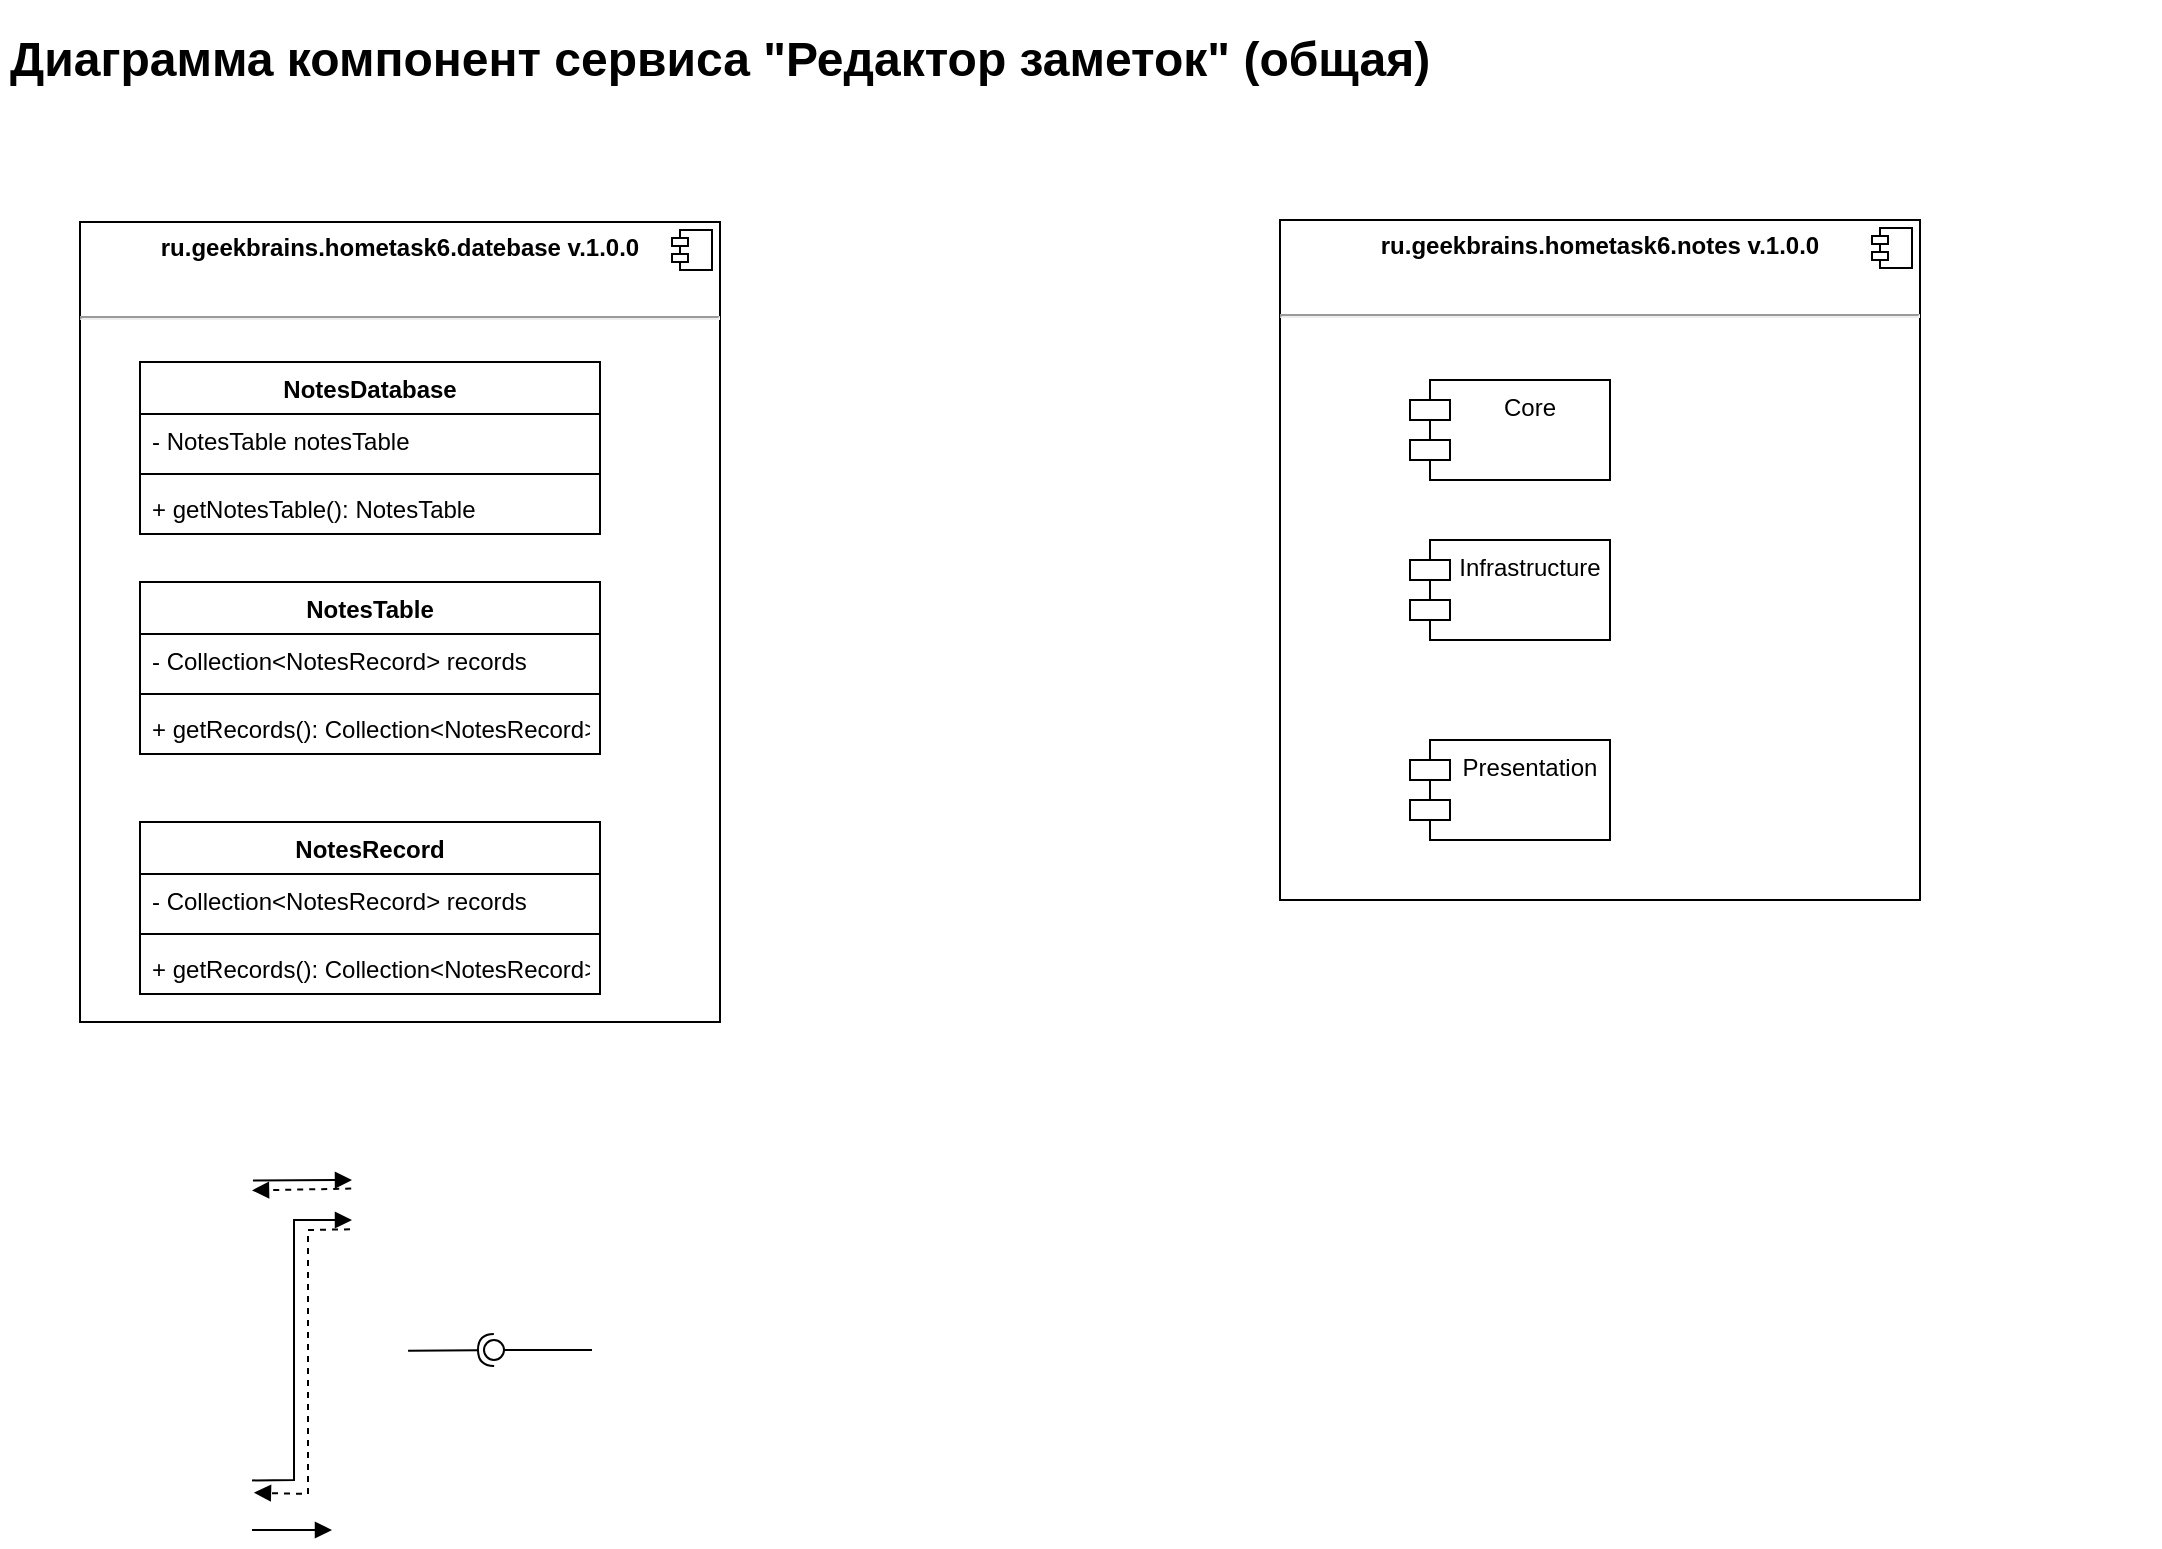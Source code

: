 <mxfile version="20.8.16" type="device"><diagram id="C5RBs43oDa-KdzZeNtuy" name="Page-1"><mxGraphModel dx="1209" dy="700" grid="1" gridSize="10" guides="1" tooltips="1" connect="1" arrows="1" fold="1" page="1" pageScale="1" pageWidth="1169" pageHeight="827" math="0" shadow="0"><root><mxCell id="WIyWlLk6GJQsqaUBKTNV-0"/><mxCell id="WIyWlLk6GJQsqaUBKTNV-1" parent="WIyWlLk6GJQsqaUBKTNV-0"/><mxCell id="xVFQKaqjHIsM4C6yXQPp-0" value="&lt;h1&gt;Диаграмма компонент сервиса &quot;Редактор заметок&quot; (общая)&lt;/h1&gt;&lt;p&gt;&lt;br&gt;&lt;/p&gt;" style="text;html=1;strokeColor=none;fillColor=none;spacing=5;spacingTop=-20;whiteSpace=wrap;overflow=hidden;rounded=0;" parent="WIyWlLk6GJQsqaUBKTNV-1" vertex="1"><mxGeometry x="80" y="20" width="1080" height="40" as="geometry"/></mxCell><mxCell id="je2_0GXt2ZJYwXTMXjQ--17" value="" style="html=1;verticalAlign=bottom;endArrow=block;rounded=0;entryX=0;entryY=0;entryDx=0;entryDy=35;entryPerimeter=0;exitX=1;exitY=0.7;exitDx=0;exitDy=0;exitPerimeter=0;" parent="WIyWlLk6GJQsqaUBKTNV-1" edge="1"><mxGeometry width="80" relative="1" as="geometry"><mxPoint x="206" y="775" as="sourcePoint"/><mxPoint x="246" y="775" as="targetPoint"/></mxGeometry></mxCell><mxCell id="je2_0GXt2ZJYwXTMXjQ--19" value="" style="html=1;verticalAlign=bottom;endArrow=block;rounded=0;entryX=0;entryY=0;entryDx=0;entryDy=15;exitX=1.004;exitY=0.304;exitDx=0;exitDy=0;entryPerimeter=0;exitPerimeter=0;" parent="WIyWlLk6GJQsqaUBKTNV-1" edge="1"><mxGeometry width="80" relative="1" as="geometry"><mxPoint x="206.48" y="600.2" as="sourcePoint"/><mxPoint x="256" y="600" as="targetPoint"/></mxGeometry></mxCell><mxCell id="je2_0GXt2ZJYwXTMXjQ--35" value="" style="html=1;verticalAlign=bottom;endArrow=block;rounded=0;entryX=0;entryY=0;entryDx=0;entryDy=35;exitX=1.004;exitY=0.304;exitDx=0;exitDy=0;entryPerimeter=0;exitPerimeter=0;" parent="WIyWlLk6GJQsqaUBKTNV-1" edge="1"><mxGeometry width="80" relative="1" as="geometry"><mxPoint x="206" y="750.2" as="sourcePoint"/><mxPoint x="256" y="620" as="targetPoint"/><Array as="points"><mxPoint x="227" y="750"/><mxPoint x="227" y="620"/></Array></mxGeometry></mxCell><mxCell id="je2_0GXt2ZJYwXTMXjQ--36" value="" style="html=1;verticalAlign=bottom;endArrow=block;rounded=0;entryX=1.008;entryY=0.327;entryDx=0;entryDy=0;exitX=-0.01;exitY=0.793;exitDx=0;exitDy=0;entryPerimeter=0;exitPerimeter=0;dashed=1;" parent="WIyWlLk6GJQsqaUBKTNV-1" edge="1"><mxGeometry width="80" relative="1" as="geometry"><mxPoint x="255" y="624.65" as="sourcePoint"/><mxPoint x="206.96" y="756.35" as="targetPoint"/><Array as="points"><mxPoint x="234" y="625"/><mxPoint x="234" y="757"/></Array></mxGeometry></mxCell><mxCell id="je2_0GXt2ZJYwXTMXjQ--37" value="" style="html=1;verticalAlign=bottom;endArrow=block;rounded=0;entryX=1;entryY=0.404;entryDx=0;entryDy=0;exitX=-0.004;exitY=0.386;exitDx=0;exitDy=0;entryPerimeter=0;exitPerimeter=0;dashed=1;" parent="WIyWlLk6GJQsqaUBKTNV-1" edge="1"><mxGeometry width="80" relative="1" as="geometry"><mxPoint x="255.6" y="604.3" as="sourcePoint"/><mxPoint x="206" y="605.2" as="targetPoint"/><Array as="points"/></mxGeometry></mxCell><mxCell id="cwYXmS-4HAz_8K6h-zk6-0" value="&lt;p style=&quot;margin:0px;margin-top:6px;text-align:center;&quot;&gt;&lt;b&gt;ru.geekbrains.hometask6.datebase v.1.0.0&lt;/b&gt;&lt;/p&gt;&lt;p style=&quot;margin:0px;margin-top:6px;text-align:center;&quot;&gt;&lt;b&gt;&lt;br&gt;&lt;/b&gt;&lt;/p&gt;&lt;hr&gt;&lt;p style=&quot;margin:0px;margin-left:8px;&quot;&gt;&lt;br&gt;&lt;/p&gt;" style="align=left;overflow=fill;html=1;dropTarget=0;" vertex="1" parent="WIyWlLk6GJQsqaUBKTNV-1"><mxGeometry x="120" y="121" width="320" height="400" as="geometry"/></mxCell><mxCell id="cwYXmS-4HAz_8K6h-zk6-1" value="" style="shape=component;jettyWidth=8;jettyHeight=4;" vertex="1" parent="cwYXmS-4HAz_8K6h-zk6-0"><mxGeometry x="1" width="20" height="20" relative="1" as="geometry"><mxPoint x="-24" y="4" as="offset"/></mxGeometry></mxCell><mxCell id="cwYXmS-4HAz_8K6h-zk6-2" value="&lt;p style=&quot;margin:0px;margin-top:6px;text-align:center;&quot;&gt;&lt;b&gt;ru.geekbrains.hometask6.notes v.1.0.0&lt;/b&gt;&lt;/p&gt;&lt;p style=&quot;margin:0px;margin-top:6px;text-align:center;&quot;&gt;&lt;b&gt;&lt;br&gt;&lt;/b&gt;&lt;/p&gt;&lt;hr&gt;&lt;p style=&quot;margin:0px;margin-left:8px;&quot;&gt;&lt;br&gt;&lt;/p&gt;" style="align=left;overflow=fill;html=1;dropTarget=0;" vertex="1" parent="WIyWlLk6GJQsqaUBKTNV-1"><mxGeometry x="720" y="120" width="320" height="340" as="geometry"/></mxCell><mxCell id="cwYXmS-4HAz_8K6h-zk6-3" value="" style="shape=component;jettyWidth=8;jettyHeight=4;" vertex="1" parent="cwYXmS-4HAz_8K6h-zk6-2"><mxGeometry x="1" width="20" height="20" relative="1" as="geometry"><mxPoint x="-24" y="4" as="offset"/></mxGeometry></mxCell><mxCell id="cwYXmS-4HAz_8K6h-zk6-4" value="Core" style="shape=module;align=left;spacingLeft=20;align=center;verticalAlign=top;" vertex="1" parent="WIyWlLk6GJQsqaUBKTNV-1"><mxGeometry x="785" y="200" width="100" height="50" as="geometry"/></mxCell><mxCell id="cwYXmS-4HAz_8K6h-zk6-5" value="Infrastructure" style="shape=module;align=left;spacingLeft=20;align=center;verticalAlign=top;" vertex="1" parent="WIyWlLk6GJQsqaUBKTNV-1"><mxGeometry x="785" y="280" width="100" height="50" as="geometry"/></mxCell><mxCell id="cwYXmS-4HAz_8K6h-zk6-6" value="Presentation" style="shape=module;align=left;spacingLeft=20;align=center;verticalAlign=top;" vertex="1" parent="WIyWlLk6GJQsqaUBKTNV-1"><mxGeometry x="785" y="380" width="100" height="50" as="geometry"/></mxCell><mxCell id="cwYXmS-4HAz_8K6h-zk6-7" value="NotesDatabase" style="swimlane;fontStyle=1;align=center;verticalAlign=top;childLayout=stackLayout;horizontal=1;startSize=26;horizontalStack=0;resizeParent=1;resizeParentMax=0;resizeLast=0;collapsible=1;marginBottom=0;" vertex="1" parent="WIyWlLk6GJQsqaUBKTNV-1"><mxGeometry x="150" y="191" width="230" height="86" as="geometry"/></mxCell><mxCell id="cwYXmS-4HAz_8K6h-zk6-8" value="- NotesTable notesTable" style="text;strokeColor=none;fillColor=none;align=left;verticalAlign=top;spacingLeft=4;spacingRight=4;overflow=hidden;rotatable=0;points=[[0,0.5],[1,0.5]];portConstraint=eastwest;" vertex="1" parent="cwYXmS-4HAz_8K6h-zk6-7"><mxGeometry y="26" width="230" height="26" as="geometry"/></mxCell><mxCell id="cwYXmS-4HAz_8K6h-zk6-9" value="" style="line;strokeWidth=1;fillColor=none;align=left;verticalAlign=middle;spacingTop=-1;spacingLeft=3;spacingRight=3;rotatable=0;labelPosition=right;points=[];portConstraint=eastwest;strokeColor=inherit;" vertex="1" parent="cwYXmS-4HAz_8K6h-zk6-7"><mxGeometry y="52" width="230" height="8" as="geometry"/></mxCell><mxCell id="cwYXmS-4HAz_8K6h-zk6-10" value="+ getNotesTable(): NotesTable" style="text;strokeColor=none;fillColor=none;align=left;verticalAlign=top;spacingLeft=4;spacingRight=4;overflow=hidden;rotatable=0;points=[[0,0.5],[1,0.5]];portConstraint=eastwest;" vertex="1" parent="cwYXmS-4HAz_8K6h-zk6-7"><mxGeometry y="60" width="230" height="26" as="geometry"/></mxCell><mxCell id="cwYXmS-4HAz_8K6h-zk6-11" value="NotesTable&#10;" style="swimlane;fontStyle=1;align=center;verticalAlign=top;childLayout=stackLayout;horizontal=1;startSize=26;horizontalStack=0;resizeParent=1;resizeParentMax=0;resizeLast=0;collapsible=1;marginBottom=0;" vertex="1" parent="WIyWlLk6GJQsqaUBKTNV-1"><mxGeometry x="150" y="301" width="230" height="86" as="geometry"/></mxCell><mxCell id="cwYXmS-4HAz_8K6h-zk6-12" value="- Collection&lt;NotesRecord&gt; records" style="text;strokeColor=none;fillColor=none;align=left;verticalAlign=top;spacingLeft=4;spacingRight=4;overflow=hidden;rotatable=0;points=[[0,0.5],[1,0.5]];portConstraint=eastwest;" vertex="1" parent="cwYXmS-4HAz_8K6h-zk6-11"><mxGeometry y="26" width="230" height="26" as="geometry"/></mxCell><mxCell id="cwYXmS-4HAz_8K6h-zk6-13" value="" style="line;strokeWidth=1;fillColor=none;align=left;verticalAlign=middle;spacingTop=-1;spacingLeft=3;spacingRight=3;rotatable=0;labelPosition=right;points=[];portConstraint=eastwest;strokeColor=inherit;" vertex="1" parent="cwYXmS-4HAz_8K6h-zk6-11"><mxGeometry y="52" width="230" height="8" as="geometry"/></mxCell><mxCell id="cwYXmS-4HAz_8K6h-zk6-14" value="+ getRecords(): Collection&lt;NotesRecord&gt;" style="text;strokeColor=none;fillColor=none;align=left;verticalAlign=top;spacingLeft=4;spacingRight=4;overflow=hidden;rotatable=0;points=[[0,0.5],[1,0.5]];portConstraint=eastwest;" vertex="1" parent="cwYXmS-4HAz_8K6h-zk6-11"><mxGeometry y="60" width="230" height="26" as="geometry"/></mxCell><mxCell id="cwYXmS-4HAz_8K6h-zk6-15" value="NotesRecord" style="swimlane;fontStyle=1;align=center;verticalAlign=top;childLayout=stackLayout;horizontal=1;startSize=26;horizontalStack=0;resizeParent=1;resizeParentMax=0;resizeLast=0;collapsible=1;marginBottom=0;" vertex="1" parent="WIyWlLk6GJQsqaUBKTNV-1"><mxGeometry x="150" y="421" width="230" height="86" as="geometry"/></mxCell><mxCell id="cwYXmS-4HAz_8K6h-zk6-16" value="- Collection&lt;NotesRecord&gt; records" style="text;strokeColor=none;fillColor=none;align=left;verticalAlign=top;spacingLeft=4;spacingRight=4;overflow=hidden;rotatable=0;points=[[0,0.5],[1,0.5]];portConstraint=eastwest;" vertex="1" parent="cwYXmS-4HAz_8K6h-zk6-15"><mxGeometry y="26" width="230" height="26" as="geometry"/></mxCell><mxCell id="cwYXmS-4HAz_8K6h-zk6-17" value="" style="line;strokeWidth=1;fillColor=none;align=left;verticalAlign=middle;spacingTop=-1;spacingLeft=3;spacingRight=3;rotatable=0;labelPosition=right;points=[];portConstraint=eastwest;strokeColor=inherit;" vertex="1" parent="cwYXmS-4HAz_8K6h-zk6-15"><mxGeometry y="52" width="230" height="8" as="geometry"/></mxCell><mxCell id="cwYXmS-4HAz_8K6h-zk6-18" value="+ getRecords(): Collection&lt;NotesRecord&gt;" style="text;strokeColor=none;fillColor=none;align=left;verticalAlign=top;spacingLeft=4;spacingRight=4;overflow=hidden;rotatable=0;points=[[0,0.5],[1,0.5]];portConstraint=eastwest;" vertex="1" parent="cwYXmS-4HAz_8K6h-zk6-15"><mxGeometry y="60" width="230" height="26" as="geometry"/></mxCell><mxCell id="cwYXmS-4HAz_8K6h-zk6-19" value="" style="rounded=0;orthogonalLoop=1;jettySize=auto;html=1;endArrow=none;endFill=0;sketch=0;sourcePerimeterSpacing=0;targetPerimeterSpacing=0;exitX=0;exitY=0;exitDx=0;exitDy=15;exitPerimeter=0;" edge="1" parent="WIyWlLk6GJQsqaUBKTNV-1" target="cwYXmS-4HAz_8K6h-zk6-21"><mxGeometry relative="1" as="geometry"><mxPoint x="376" y="685" as="sourcePoint"/></mxGeometry></mxCell><mxCell id="cwYXmS-4HAz_8K6h-zk6-20" value="" style="rounded=0;orthogonalLoop=1;jettySize=auto;html=1;endArrow=halfCircle;endFill=0;entryX=0.5;entryY=0.5;endSize=6;strokeWidth=1;sketch=0;exitX=0.992;exitY=0.307;exitDx=0;exitDy=0;exitPerimeter=0;" edge="1" parent="WIyWlLk6GJQsqaUBKTNV-1" target="cwYXmS-4HAz_8K6h-zk6-21"><mxGeometry relative="1" as="geometry"><mxPoint x="284.04" y="685.35" as="sourcePoint"/></mxGeometry></mxCell><mxCell id="cwYXmS-4HAz_8K6h-zk6-21" value="" style="ellipse;whiteSpace=wrap;html=1;align=center;aspect=fixed;resizable=0;points=[];outlineConnect=0;sketch=0;" vertex="1" parent="WIyWlLk6GJQsqaUBKTNV-1"><mxGeometry x="322" y="680" width="10" height="10" as="geometry"/></mxCell></root></mxGraphModel></diagram></mxfile>